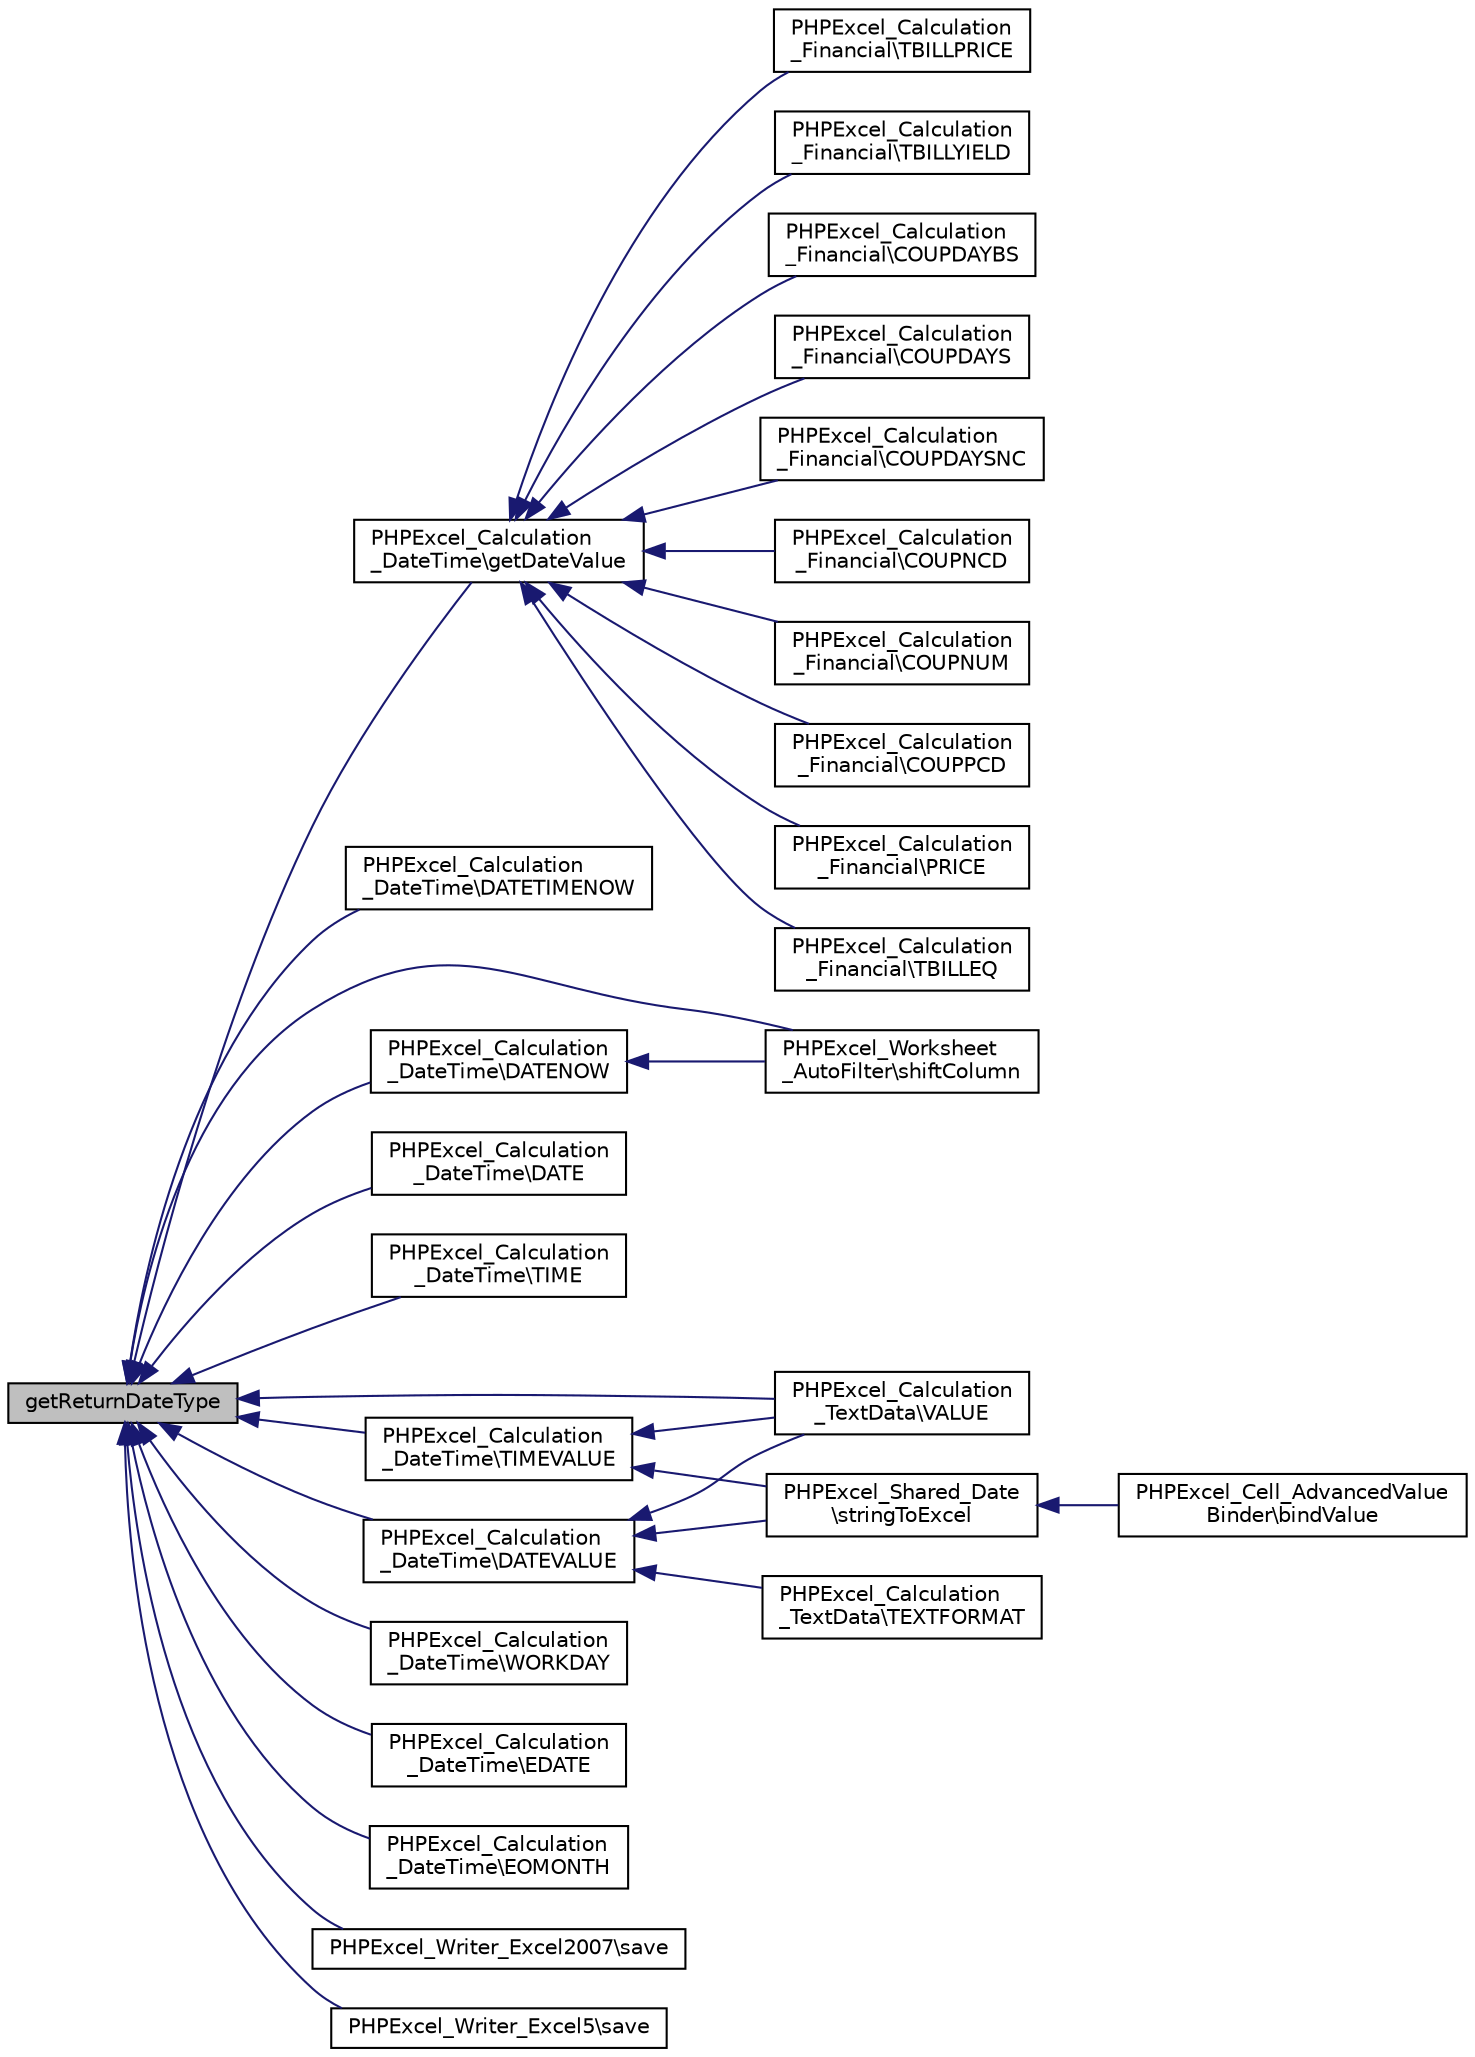 digraph "getReturnDateType"
{
  edge [fontname="Helvetica",fontsize="10",labelfontname="Helvetica",labelfontsize="10"];
  node [fontname="Helvetica",fontsize="10",shape=record];
  rankdir="LR";
  Node391 [label="getReturnDateType",height=0.2,width=0.4,color="black", fillcolor="grey75", style="filled", fontcolor="black"];
  Node391 -> Node392 [dir="back",color="midnightblue",fontsize="10",style="solid",fontname="Helvetica"];
  Node392 [label="PHPExcel_Calculation\l_DateTime\\getDateValue",height=0.2,width=0.4,color="black", fillcolor="white", style="filled",URL="$class_p_h_p_excel___calculation___date_time.html#a3421732b7b2db7eda6c35bd6c16d52d6"];
  Node392 -> Node393 [dir="back",color="midnightblue",fontsize="10",style="solid",fontname="Helvetica"];
  Node393 [label="PHPExcel_Calculation\l_Financial\\COUPDAYBS",height=0.2,width=0.4,color="black", fillcolor="white", style="filled",URL="$class_p_h_p_excel___calculation___financial.html#a6add99ddd1d017ce95be604d9a7a7332"];
  Node392 -> Node394 [dir="back",color="midnightblue",fontsize="10",style="solid",fontname="Helvetica"];
  Node394 [label="PHPExcel_Calculation\l_Financial\\COUPDAYS",height=0.2,width=0.4,color="black", fillcolor="white", style="filled",URL="$class_p_h_p_excel___calculation___financial.html#a237abbf63680cbe7ba9f6aa25719f6c4"];
  Node392 -> Node395 [dir="back",color="midnightblue",fontsize="10",style="solid",fontname="Helvetica"];
  Node395 [label="PHPExcel_Calculation\l_Financial\\COUPDAYSNC",height=0.2,width=0.4,color="black", fillcolor="white", style="filled",URL="$class_p_h_p_excel___calculation___financial.html#ac7ee4db3021dc213ae3eb85bbb394f37"];
  Node392 -> Node396 [dir="back",color="midnightblue",fontsize="10",style="solid",fontname="Helvetica"];
  Node396 [label="PHPExcel_Calculation\l_Financial\\COUPNCD",height=0.2,width=0.4,color="black", fillcolor="white", style="filled",URL="$class_p_h_p_excel___calculation___financial.html#a34f7586fd9701178dfd9541a59422bb7"];
  Node392 -> Node397 [dir="back",color="midnightblue",fontsize="10",style="solid",fontname="Helvetica"];
  Node397 [label="PHPExcel_Calculation\l_Financial\\COUPNUM",height=0.2,width=0.4,color="black", fillcolor="white", style="filled",URL="$class_p_h_p_excel___calculation___financial.html#a3720c91ecc4c49ea3be26f90456f15cb"];
  Node392 -> Node398 [dir="back",color="midnightblue",fontsize="10",style="solid",fontname="Helvetica"];
  Node398 [label="PHPExcel_Calculation\l_Financial\\COUPPCD",height=0.2,width=0.4,color="black", fillcolor="white", style="filled",URL="$class_p_h_p_excel___calculation___financial.html#a80a8092985557bd757c572b675c9e11a"];
  Node392 -> Node399 [dir="back",color="midnightblue",fontsize="10",style="solid",fontname="Helvetica"];
  Node399 [label="PHPExcel_Calculation\l_Financial\\PRICE",height=0.2,width=0.4,color="black", fillcolor="white", style="filled",URL="$class_p_h_p_excel___calculation___financial.html#a9ecc353634441471b00498d96dfd52cf"];
  Node392 -> Node400 [dir="back",color="midnightblue",fontsize="10",style="solid",fontname="Helvetica"];
  Node400 [label="PHPExcel_Calculation\l_Financial\\TBILLEQ",height=0.2,width=0.4,color="black", fillcolor="white", style="filled",URL="$class_p_h_p_excel___calculation___financial.html#afd7ceb3016eb48e33f6e34a7b5af3f07"];
  Node392 -> Node401 [dir="back",color="midnightblue",fontsize="10",style="solid",fontname="Helvetica"];
  Node401 [label="PHPExcel_Calculation\l_Financial\\TBILLPRICE",height=0.2,width=0.4,color="black", fillcolor="white", style="filled",URL="$class_p_h_p_excel___calculation___financial.html#a5356036e1c98b4493a8065ef50fd8e50"];
  Node392 -> Node402 [dir="back",color="midnightblue",fontsize="10",style="solid",fontname="Helvetica"];
  Node402 [label="PHPExcel_Calculation\l_Financial\\TBILLYIELD",height=0.2,width=0.4,color="black", fillcolor="white", style="filled",URL="$class_p_h_p_excel___calculation___financial.html#a8fe657aa4bb5095433d3821e4ce39139"];
  Node391 -> Node403 [dir="back",color="midnightblue",fontsize="10",style="solid",fontname="Helvetica"];
  Node403 [label="PHPExcel_Calculation\l_DateTime\\DATETIMENOW",height=0.2,width=0.4,color="black", fillcolor="white", style="filled",URL="$class_p_h_p_excel___calculation___date_time.html#a151995fed48eec391ec53e807d6532e0"];
  Node391 -> Node404 [dir="back",color="midnightblue",fontsize="10",style="solid",fontname="Helvetica"];
  Node404 [label="PHPExcel_Calculation\l_DateTime\\DATENOW",height=0.2,width=0.4,color="black", fillcolor="white", style="filled",URL="$class_p_h_p_excel___calculation___date_time.html#a6fc755e4b3125c150c44129fa27346ab"];
  Node404 -> Node405 [dir="back",color="midnightblue",fontsize="10",style="solid",fontname="Helvetica"];
  Node405 [label="PHPExcel_Worksheet\l_AutoFilter\\shiftColumn",height=0.2,width=0.4,color="black", fillcolor="white", style="filled",URL="$class_p_h_p_excel___worksheet___auto_filter.html#abdd5b1c05b11b54598df540dcd384f53"];
  Node391 -> Node406 [dir="back",color="midnightblue",fontsize="10",style="solid",fontname="Helvetica"];
  Node406 [label="PHPExcel_Calculation\l_DateTime\\DATE",height=0.2,width=0.4,color="black", fillcolor="white", style="filled",URL="$class_p_h_p_excel___calculation___date_time.html#a03b0fe170b61e5a1c2029cb36c862c73"];
  Node391 -> Node407 [dir="back",color="midnightblue",fontsize="10",style="solid",fontname="Helvetica"];
  Node407 [label="PHPExcel_Calculation\l_DateTime\\TIME",height=0.2,width=0.4,color="black", fillcolor="white", style="filled",URL="$class_p_h_p_excel___calculation___date_time.html#a9e7e0f08b762776c916a9a539400452d"];
  Node391 -> Node408 [dir="back",color="midnightblue",fontsize="10",style="solid",fontname="Helvetica"];
  Node408 [label="PHPExcel_Calculation\l_DateTime\\DATEVALUE",height=0.2,width=0.4,color="black", fillcolor="white", style="filled",URL="$class_p_h_p_excel___calculation___date_time.html#a8984d40537ff269263bce62c77541136"];
  Node408 -> Node409 [dir="back",color="midnightblue",fontsize="10",style="solid",fontname="Helvetica"];
  Node409 [label="PHPExcel_Calculation\l_TextData\\TEXTFORMAT",height=0.2,width=0.4,color="black", fillcolor="white", style="filled",URL="$class_p_h_p_excel___calculation___text_data.html#a11a84a98b2a37f90f41d975b1a786152"];
  Node408 -> Node410 [dir="back",color="midnightblue",fontsize="10",style="solid",fontname="Helvetica"];
  Node410 [label="PHPExcel_Calculation\l_TextData\\VALUE",height=0.2,width=0.4,color="black", fillcolor="white", style="filled",URL="$class_p_h_p_excel___calculation___text_data.html#af45b37c89e6fe7a632f42934bd4c1a09"];
  Node408 -> Node411 [dir="back",color="midnightblue",fontsize="10",style="solid",fontname="Helvetica"];
  Node411 [label="PHPExcel_Shared_Date\l\\stringToExcel",height=0.2,width=0.4,color="black", fillcolor="white", style="filled",URL="$class_p_h_p_excel___shared___date.html#ad963c59456cdaa66a2a61437fa5fa462"];
  Node411 -> Node412 [dir="back",color="midnightblue",fontsize="10",style="solid",fontname="Helvetica"];
  Node412 [label="PHPExcel_Cell_AdvancedValue\lBinder\\bindValue",height=0.2,width=0.4,color="black", fillcolor="white", style="filled",URL="$class_p_h_p_excel___cell___advanced_value_binder.html#a39b388668f7555fba29bd979a6ed9dc4"];
  Node391 -> Node413 [dir="back",color="midnightblue",fontsize="10",style="solid",fontname="Helvetica"];
  Node413 [label="PHPExcel_Calculation\l_DateTime\\TIMEVALUE",height=0.2,width=0.4,color="black", fillcolor="white", style="filled",URL="$class_p_h_p_excel___calculation___date_time.html#a6211ca53e1f0762c7c73d04f4e98c816"];
  Node413 -> Node410 [dir="back",color="midnightblue",fontsize="10",style="solid",fontname="Helvetica"];
  Node413 -> Node411 [dir="back",color="midnightblue",fontsize="10",style="solid",fontname="Helvetica"];
  Node391 -> Node414 [dir="back",color="midnightblue",fontsize="10",style="solid",fontname="Helvetica"];
  Node414 [label="PHPExcel_Calculation\l_DateTime\\WORKDAY",height=0.2,width=0.4,color="black", fillcolor="white", style="filled",URL="$class_p_h_p_excel___calculation___date_time.html#af9edae38ccd5b6b056ea4edaa21cbb90"];
  Node391 -> Node415 [dir="back",color="midnightblue",fontsize="10",style="solid",fontname="Helvetica"];
  Node415 [label="PHPExcel_Calculation\l_DateTime\\EDATE",height=0.2,width=0.4,color="black", fillcolor="white", style="filled",URL="$class_p_h_p_excel___calculation___date_time.html#a772220c241f27b32a64667a5a84275d4"];
  Node391 -> Node416 [dir="back",color="midnightblue",fontsize="10",style="solid",fontname="Helvetica"];
  Node416 [label="PHPExcel_Calculation\l_DateTime\\EOMONTH",height=0.2,width=0.4,color="black", fillcolor="white", style="filled",URL="$class_p_h_p_excel___calculation___date_time.html#a69b44f47f5dee3b7b5eb57eedaba29a2"];
  Node391 -> Node410 [dir="back",color="midnightblue",fontsize="10",style="solid",fontname="Helvetica"];
  Node391 -> Node417 [dir="back",color="midnightblue",fontsize="10",style="solid",fontname="Helvetica"];
  Node417 [label="PHPExcel_Writer_Excel2007\\save",height=0.2,width=0.4,color="black", fillcolor="white", style="filled",URL="$class_p_h_p_excel___writer___excel2007.html#a47cf44d053426c59c85d31f37744687c"];
  Node391 -> Node418 [dir="back",color="midnightblue",fontsize="10",style="solid",fontname="Helvetica"];
  Node418 [label="PHPExcel_Writer_Excel5\\save",height=0.2,width=0.4,color="black", fillcolor="white", style="filled",URL="$class_p_h_p_excel___writer___excel5.html#a47cf44d053426c59c85d31f37744687c"];
  Node391 -> Node405 [dir="back",color="midnightblue",fontsize="10",style="solid",fontname="Helvetica"];
}
